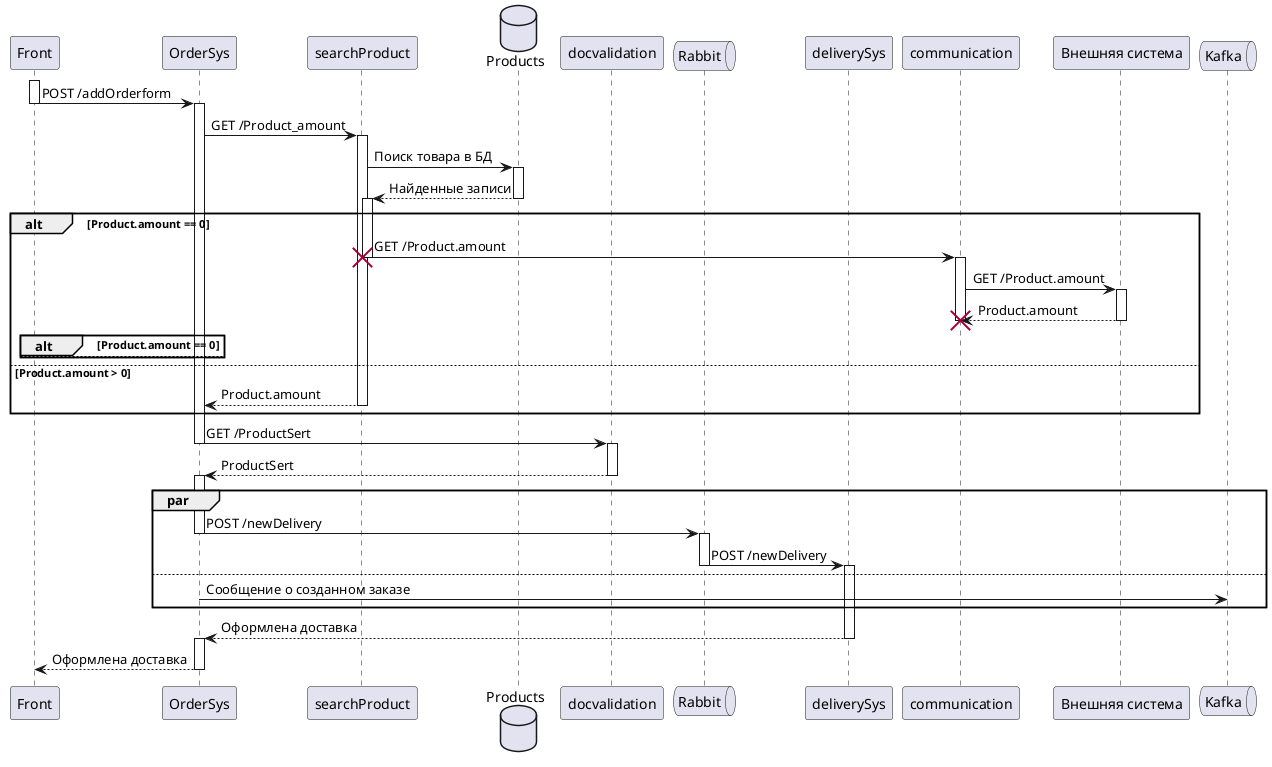@startuml
participant Front
participant OrderSys
participant searchProduct
database Products
participant docvalidation
queue Rabbit
participant deliverySys
participant communication
participant PartnerSys as "Внешняя система"
queue Kafka


activate Front
Front -> OrderSys : POST /addOrderform
deactivate Front
activate OrderSys
OrderSys -> searchProduct : GET /Product_amount
activate searchProduct
searchProduct -> Products : Поиск товара в БД
activate Products
Products --> searchProduct : Найденные записи
deactivate Products

alt Product.amount == 0
activate searchProduct
searchProduct -> communication : GET /Product.amount
destroy searchProduct
activate communication
communication -> PartnerSys : GET /Product.amount
activate PartnerSys
PartnerSys --> communication : Product.amount
alt Product.amount == 0
destroy communication
else
deactivate PartnerSys
end


else Product.amount > 0
searchProduct --> OrderSys : Product.amount
deactivate searchProduct
end

OrderSys -> docvalidation : GET /ProductSert
deactivate OrderSys
activate docvalidation
docvalidation --> OrderSys : ProductSert
deactivate docvalidation
activate OrderSys

par
OrderSys -> Rabbit : POST /newDelivery
deactivate OrderSys
activate Rabbit
Rabbit -> deliverySys : POST /newDelivery
deactivate Rabbit
activate deliverySys
else
OrderSys -> Kafka : Сообщение о созданном заказе
end

deliverySys --> OrderSys : Оформлена доставка
deactivate deliverySys
activate OrderSys
OrderSys --> Front : Оформлена доставка
deactivate OrderSys

@enduml